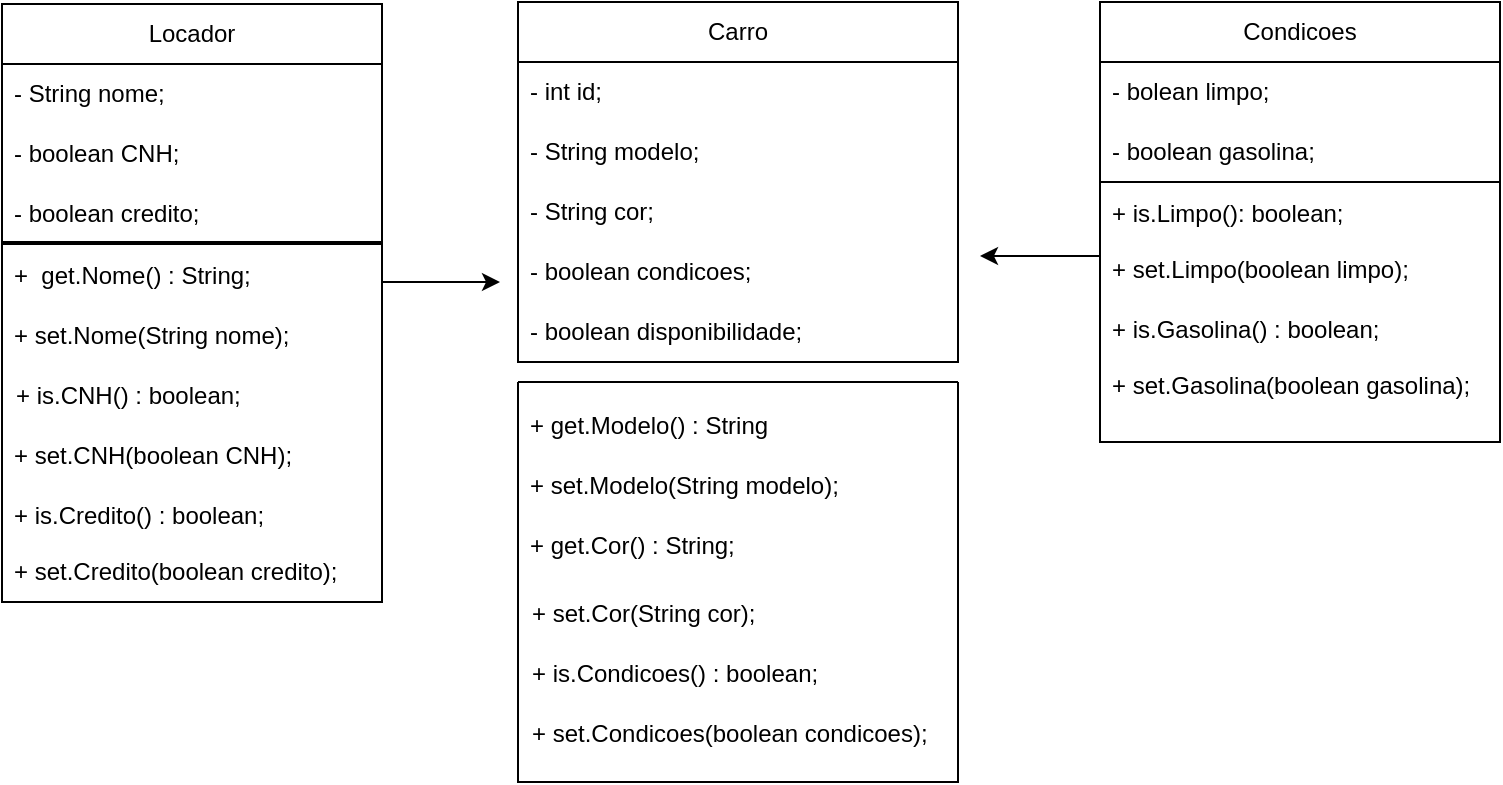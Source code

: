 <mxfile version="22.0.6" type="github">
  <diagram name="Página-1" id="OcojB5u5R7ReYqBLeimt">
    <mxGraphModel dx="1066" dy="404" grid="1" gridSize="10" guides="1" tooltips="1" connect="1" arrows="1" fold="1" page="1" pageScale="1" pageWidth="827" pageHeight="1169" math="0" shadow="0">
      <root>
        <mxCell id="0" />
        <mxCell id="1" parent="0" />
        <mxCell id="luxzoznCQkAJUCG2Ehny-1" value="Condicoes" style="swimlane;fontStyle=0;childLayout=stackLayout;horizontal=1;startSize=30;horizontalStack=0;resizeParent=1;resizeParentMax=0;resizeLast=0;collapsible=1;marginBottom=0;whiteSpace=wrap;html=1;" parent="1" vertex="1">
          <mxGeometry x="590" y="120" width="200" height="90" as="geometry" />
        </mxCell>
        <mxCell id="luxzoznCQkAJUCG2Ehny-3" value="- bolean limpo;" style="text;strokeColor=none;fillColor=none;align=left;verticalAlign=middle;spacingLeft=4;spacingRight=4;overflow=hidden;points=[[0,0.5],[1,0.5]];portConstraint=eastwest;rotatable=0;whiteSpace=wrap;html=1;" parent="luxzoznCQkAJUCG2Ehny-1" vertex="1">
          <mxGeometry y="30" width="200" height="30" as="geometry" />
        </mxCell>
        <mxCell id="luxzoznCQkAJUCG2Ehny-2" value="- boolean gasolina;" style="text;strokeColor=none;fillColor=none;align=left;verticalAlign=middle;spacingLeft=4;spacingRight=4;overflow=hidden;points=[[0,0.5],[1,0.5]];portConstraint=eastwest;rotatable=0;whiteSpace=wrap;html=1;" parent="luxzoznCQkAJUCG2Ehny-1" vertex="1">
          <mxGeometry y="60" width="200" height="30" as="geometry" />
        </mxCell>
        <mxCell id="luxzoznCQkAJUCG2Ehny-13" value="Carro" style="swimlane;fontStyle=0;childLayout=stackLayout;horizontal=1;startSize=30;horizontalStack=0;resizeParent=1;resizeParentMax=0;resizeLast=0;collapsible=1;marginBottom=0;whiteSpace=wrap;html=1;" parent="1" vertex="1">
          <mxGeometry x="299" y="120" width="220" height="180" as="geometry" />
        </mxCell>
        <mxCell id="375FbN0KzZoP2ICeI9tu-2" value="- int id;" style="text;strokeColor=none;fillColor=none;align=left;verticalAlign=middle;spacingLeft=4;spacingRight=4;overflow=hidden;points=[[0,0.5],[1,0.5]];portConstraint=eastwest;rotatable=0;whiteSpace=wrap;html=1;" vertex="1" parent="luxzoznCQkAJUCG2Ehny-13">
          <mxGeometry y="30" width="220" height="30" as="geometry" />
        </mxCell>
        <mxCell id="luxzoznCQkAJUCG2Ehny-14" value="- String modelo;" style="text;strokeColor=none;fillColor=none;align=left;verticalAlign=middle;spacingLeft=4;spacingRight=4;overflow=hidden;points=[[0,0.5],[1,0.5]];portConstraint=eastwest;rotatable=0;whiteSpace=wrap;html=1;" parent="luxzoznCQkAJUCG2Ehny-13" vertex="1">
          <mxGeometry y="60" width="220" height="30" as="geometry" />
        </mxCell>
        <mxCell id="luxzoznCQkAJUCG2Ehny-15" value="- String cor;" style="text;strokeColor=none;fillColor=none;align=left;verticalAlign=middle;spacingLeft=4;spacingRight=4;overflow=hidden;points=[[0,0.5],[1,0.5]];portConstraint=eastwest;rotatable=0;whiteSpace=wrap;html=1;" parent="luxzoznCQkAJUCG2Ehny-13" vertex="1">
          <mxGeometry y="90" width="220" height="30" as="geometry" />
        </mxCell>
        <mxCell id="375FbN0KzZoP2ICeI9tu-1" value="- boolean condicoes;" style="text;strokeColor=none;fillColor=none;align=left;verticalAlign=middle;spacingLeft=4;spacingRight=4;overflow=hidden;points=[[0,0.5],[1,0.5]];portConstraint=eastwest;rotatable=0;whiteSpace=wrap;html=1;" vertex="1" parent="luxzoznCQkAJUCG2Ehny-13">
          <mxGeometry y="120" width="220" height="30" as="geometry" />
        </mxCell>
        <mxCell id="luxzoznCQkAJUCG2Ehny-16" value="- boolean disponibilidade;" style="text;strokeColor=none;fillColor=none;align=left;verticalAlign=middle;spacingLeft=4;spacingRight=4;overflow=hidden;points=[[0,0.5],[1,0.5]];portConstraint=eastwest;rotatable=0;whiteSpace=wrap;html=1;" parent="luxzoznCQkAJUCG2Ehny-13" vertex="1">
          <mxGeometry y="150" width="220" height="30" as="geometry" />
        </mxCell>
        <mxCell id="luxzoznCQkAJUCG2Ehny-17" value="Locador" style="swimlane;fontStyle=0;childLayout=stackLayout;horizontal=1;startSize=30;horizontalStack=0;resizeParent=1;resizeParentMax=0;resizeLast=0;collapsible=1;marginBottom=0;whiteSpace=wrap;html=1;" parent="1" vertex="1">
          <mxGeometry x="41" y="121" width="190" height="120" as="geometry" />
        </mxCell>
        <mxCell id="luxzoznCQkAJUCG2Ehny-18" value="- String nome;&lt;span style=&quot;white-space: pre;&quot;&gt;&#x9;&lt;/span&gt;" style="text;strokeColor=none;fillColor=none;align=left;verticalAlign=middle;spacingLeft=4;spacingRight=4;overflow=hidden;points=[[0,0.5],[1,0.5]];portConstraint=eastwest;rotatable=0;whiteSpace=wrap;html=1;" parent="luxzoznCQkAJUCG2Ehny-17" vertex="1">
          <mxGeometry y="30" width="190" height="30" as="geometry" />
        </mxCell>
        <mxCell id="luxzoznCQkAJUCG2Ehny-19" value="- boolean CNH;" style="text;strokeColor=none;fillColor=none;align=left;verticalAlign=middle;spacingLeft=4;spacingRight=4;overflow=hidden;points=[[0,0.5],[1,0.5]];portConstraint=eastwest;rotatable=0;whiteSpace=wrap;html=1;" parent="luxzoznCQkAJUCG2Ehny-17" vertex="1">
          <mxGeometry y="60" width="190" height="30" as="geometry" />
        </mxCell>
        <mxCell id="luxzoznCQkAJUCG2Ehny-20" value="- boolean credito;" style="text;strokeColor=none;fillColor=none;align=left;verticalAlign=middle;spacingLeft=4;spacingRight=4;overflow=hidden;points=[[0,0.5],[1,0.5]];portConstraint=eastwest;rotatable=0;whiteSpace=wrap;html=1;" parent="luxzoznCQkAJUCG2Ehny-17" vertex="1">
          <mxGeometry y="90" width="190" height="30" as="geometry" />
        </mxCell>
        <mxCell id="luxzoznCQkAJUCG2Ehny-23" value="" style="swimlane;startSize=0;" parent="1" vertex="1">
          <mxGeometry x="41" y="240" width="190" height="180" as="geometry" />
        </mxCell>
        <mxCell id="luxzoznCQkAJUCG2Ehny-25" value="+ set.Nome(String nome);" style="text;strokeColor=none;fillColor=none;align=left;verticalAlign=middle;spacingLeft=4;spacingRight=4;overflow=hidden;points=[[0,0.5],[1,0.5]];portConstraint=eastwest;rotatable=0;whiteSpace=wrap;html=1;" parent="luxzoznCQkAJUCG2Ehny-23" vertex="1">
          <mxGeometry y="32" width="190" height="30" as="geometry" />
        </mxCell>
        <mxCell id="luxzoznCQkAJUCG2Ehny-26" value="+ is.CNH() : boolean;" style="text;strokeColor=none;fillColor=none;align=left;verticalAlign=middle;spacingLeft=4;spacingRight=4;overflow=hidden;points=[[0,0.5],[1,0.5]];portConstraint=eastwest;rotatable=0;whiteSpace=wrap;html=1;" parent="luxzoznCQkAJUCG2Ehny-23" vertex="1">
          <mxGeometry x="1" y="62" width="189" height="30" as="geometry" />
        </mxCell>
        <mxCell id="luxzoznCQkAJUCG2Ehny-27" value="+ set.CNH(boolean CNH);" style="text;strokeColor=none;fillColor=none;align=left;verticalAlign=middle;spacingLeft=4;spacingRight=4;overflow=hidden;points=[[0,0.5],[1,0.5]];portConstraint=eastwest;rotatable=0;whiteSpace=wrap;html=1;" parent="luxzoznCQkAJUCG2Ehny-23" vertex="1">
          <mxGeometry y="92" width="190" height="30" as="geometry" />
        </mxCell>
        <mxCell id="luxzoznCQkAJUCG2Ehny-28" value="+ is.Credito() : boolean;" style="text;strokeColor=none;fillColor=none;align=left;verticalAlign=middle;spacingLeft=4;spacingRight=4;overflow=hidden;points=[[0,0.5],[1,0.5]];portConstraint=eastwest;rotatable=0;whiteSpace=wrap;html=1;" parent="luxzoznCQkAJUCG2Ehny-23" vertex="1">
          <mxGeometry y="122" width="190" height="30" as="geometry" />
        </mxCell>
        <mxCell id="luxzoznCQkAJUCG2Ehny-29" value="+ set.Credito(boolean credito);" style="text;strokeColor=none;fillColor=none;align=left;verticalAlign=middle;spacingLeft=4;spacingRight=4;overflow=hidden;points=[[0,0.5],[1,0.5]];portConstraint=eastwest;rotatable=0;whiteSpace=wrap;html=1;" parent="luxzoznCQkAJUCG2Ehny-23" vertex="1">
          <mxGeometry y="150" width="190" height="30" as="geometry" />
        </mxCell>
        <mxCell id="luxzoznCQkAJUCG2Ehny-30" value="+&amp;nbsp; get.Nome() : String;" style="text;strokeColor=none;fillColor=none;align=left;verticalAlign=middle;spacingLeft=4;spacingRight=4;overflow=hidden;points=[[0,0.5],[1,0.5]];portConstraint=eastwest;rotatable=0;whiteSpace=wrap;html=1;" parent="luxzoznCQkAJUCG2Ehny-23" vertex="1">
          <mxGeometry y="2" width="140" height="30" as="geometry" />
        </mxCell>
        <mxCell id="GcmM_1Dpo3LMUMq15wgH-8" value="" style="swimlane;startSize=0;" parent="1" vertex="1">
          <mxGeometry x="590" y="210" width="200" height="130" as="geometry" />
        </mxCell>
        <mxCell id="GcmM_1Dpo3LMUMq15wgH-9" value="+ is.Limpo():&lt;b&gt;&amp;nbsp;&lt;/b&gt;boolean;" style="text;strokeColor=none;fillColor=none;align=left;verticalAlign=middle;spacingLeft=4;spacingRight=4;overflow=hidden;points=[[0,0.5],[1,0.5]];portConstraint=eastwest;rotatable=0;whiteSpace=wrap;html=1;" parent="GcmM_1Dpo3LMUMq15wgH-8" vertex="1">
          <mxGeometry y="1" width="200" height="30" as="geometry" />
        </mxCell>
        <mxCell id="GcmM_1Dpo3LMUMq15wgH-10" value="+ set.Limpo(boolean limpo);" style="text;strokeColor=none;fillColor=none;align=left;verticalAlign=middle;spacingLeft=4;spacingRight=4;overflow=hidden;points=[[0,0.5],[1,0.5]];portConstraint=eastwest;rotatable=0;whiteSpace=wrap;html=1;" parent="GcmM_1Dpo3LMUMq15wgH-8" vertex="1">
          <mxGeometry y="29" width="200" height="30" as="geometry" />
        </mxCell>
        <mxCell id="GcmM_1Dpo3LMUMq15wgH-11" value="+ is.Gasolina() : boolean;" style="text;strokeColor=none;fillColor=none;align=left;verticalAlign=middle;spacingLeft=4;spacingRight=4;overflow=hidden;points=[[0,0.5],[1,0.5]];portConstraint=eastwest;rotatable=0;whiteSpace=wrap;html=1;" parent="GcmM_1Dpo3LMUMq15wgH-8" vertex="1">
          <mxGeometry y="59" width="200" height="30" as="geometry" />
        </mxCell>
        <mxCell id="GcmM_1Dpo3LMUMq15wgH-12" value="+ set.Gasolina(boolean gasolina);" style="text;strokeColor=none;fillColor=none;align=left;verticalAlign=middle;spacingLeft=4;spacingRight=4;overflow=hidden;points=[[0,0.5],[1,0.5]];portConstraint=eastwest;rotatable=0;whiteSpace=wrap;html=1;" parent="GcmM_1Dpo3LMUMq15wgH-8" vertex="1">
          <mxGeometry y="87" width="200" height="30" as="geometry" />
        </mxCell>
        <mxCell id="GcmM_1Dpo3LMUMq15wgH-14" value="" style="swimlane;startSize=0;" parent="1" vertex="1">
          <mxGeometry x="299" y="310" width="220" height="200" as="geometry" />
        </mxCell>
        <mxCell id="GcmM_1Dpo3LMUMq15wgH-16" value="+ get.Modelo() : String" style="text;strokeColor=none;fillColor=none;align=left;verticalAlign=middle;spacingLeft=4;spacingRight=4;overflow=hidden;points=[[0,0.5],[1,0.5]];portConstraint=eastwest;rotatable=0;whiteSpace=wrap;html=1;" parent="1" vertex="1">
          <mxGeometry x="299" y="317" width="200" height="30" as="geometry" />
        </mxCell>
        <mxCell id="GcmM_1Dpo3LMUMq15wgH-17" value="+ set.Modelo(String modelo);" style="text;strokeColor=none;fillColor=none;align=left;verticalAlign=middle;spacingLeft=4;spacingRight=4;overflow=hidden;points=[[0,0.5],[1,0.5]];portConstraint=eastwest;rotatable=0;whiteSpace=wrap;html=1;" parent="1" vertex="1">
          <mxGeometry x="299" y="347" width="200" height="30" as="geometry" />
        </mxCell>
        <mxCell id="GcmM_1Dpo3LMUMq15wgH-18" value="+ get.Cor() : String;" style="text;strokeColor=none;fillColor=none;align=left;verticalAlign=middle;spacingLeft=4;spacingRight=4;overflow=hidden;points=[[0,0.5],[1,0.5]];portConstraint=eastwest;rotatable=0;whiteSpace=wrap;html=1;" parent="1" vertex="1">
          <mxGeometry x="299" y="377" width="200" height="30" as="geometry" />
        </mxCell>
        <mxCell id="GcmM_1Dpo3LMUMq15wgH-19" value="+ set.Cor(String cor);" style="text;strokeColor=none;fillColor=none;align=left;verticalAlign=middle;spacingLeft=4;spacingRight=4;overflow=hidden;points=[[0,0.5],[1,0.5]];portConstraint=eastwest;rotatable=0;whiteSpace=wrap;html=1;" parent="1" vertex="1">
          <mxGeometry x="300" y="411" width="200" height="30" as="geometry" />
        </mxCell>
        <mxCell id="GcmM_1Dpo3LMUMq15wgH-20" value="+ is.Condicoes() : boolean;" style="text;strokeColor=none;fillColor=none;align=left;verticalAlign=middle;spacingLeft=4;spacingRight=4;overflow=hidden;points=[[0,0.5],[1,0.5]];portConstraint=eastwest;rotatable=0;whiteSpace=wrap;html=1;" parent="1" vertex="1">
          <mxGeometry x="300" y="441" width="200" height="30" as="geometry" />
        </mxCell>
        <mxCell id="GcmM_1Dpo3LMUMq15wgH-21" value="+ set.Condicoes(boolean condicoes);" style="text;strokeColor=none;fillColor=none;align=left;verticalAlign=middle;spacingLeft=4;spacingRight=4;overflow=hidden;points=[[0,0.5],[1,0.5]];portConstraint=eastwest;rotatable=0;whiteSpace=wrap;html=1;" parent="1" vertex="1">
          <mxGeometry x="300" y="471" width="219" height="30" as="geometry" />
        </mxCell>
        <mxCell id="GcmM_1Dpo3LMUMq15wgH-22" value="" style="endArrow=classic;html=1;rounded=0;" parent="1" edge="1">
          <mxGeometry width="50" height="50" relative="1" as="geometry">
            <mxPoint x="231" y="260" as="sourcePoint" />
            <mxPoint x="290" y="260" as="targetPoint" />
          </mxGeometry>
        </mxCell>
        <mxCell id="GcmM_1Dpo3LMUMq15wgH-23" value="" style="endArrow=classic;html=1;rounded=0;exitX=0;exitY=0.267;exitDx=0;exitDy=0;exitPerimeter=0;" parent="1" source="GcmM_1Dpo3LMUMq15wgH-10" edge="1">
          <mxGeometry width="50" height="50" relative="1" as="geometry">
            <mxPoint x="580" y="250" as="sourcePoint" />
            <mxPoint x="530" y="247" as="targetPoint" />
          </mxGeometry>
        </mxCell>
      </root>
    </mxGraphModel>
  </diagram>
</mxfile>
